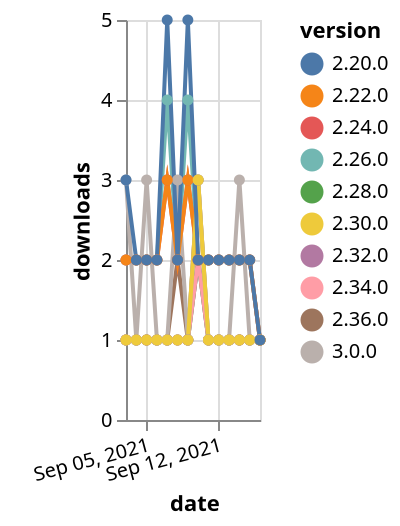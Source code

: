 {"$schema": "https://vega.github.io/schema/vega-lite/v5.json", "description": "A simple bar chart with embedded data.", "data": {"values": [{"date": "2021-09-03", "total": 204, "delta": 1, "version": "2.36.0"}, {"date": "2021-09-04", "total": 205, "delta": 1, "version": "2.36.0"}, {"date": "2021-09-05", "total": 206, "delta": 1, "version": "2.36.0"}, {"date": "2021-09-06", "total": 207, "delta": 1, "version": "2.36.0"}, {"date": "2021-09-07", "total": 208, "delta": 1, "version": "2.36.0"}, {"date": "2021-09-08", "total": 210, "delta": 2, "version": "2.36.0"}, {"date": "2021-09-09", "total": 211, "delta": 1, "version": "2.36.0"}, {"date": "2021-09-10", "total": 214, "delta": 3, "version": "2.36.0"}, {"date": "2021-09-11", "total": 215, "delta": 1, "version": "2.36.0"}, {"date": "2021-09-12", "total": 216, "delta": 1, "version": "2.36.0"}, {"date": "2021-09-13", "total": 217, "delta": 1, "version": "2.36.0"}, {"date": "2021-09-14", "total": 218, "delta": 1, "version": "2.36.0"}, {"date": "2021-09-15", "total": 219, "delta": 1, "version": "2.36.0"}, {"date": "2021-09-16", "total": 220, "delta": 1, "version": "2.36.0"}, {"date": "2021-09-03", "total": 203, "delta": 1, "version": "2.32.0"}, {"date": "2021-09-04", "total": 204, "delta": 1, "version": "2.32.0"}, {"date": "2021-09-05", "total": 205, "delta": 1, "version": "2.32.0"}, {"date": "2021-09-06", "total": 206, "delta": 1, "version": "2.32.0"}, {"date": "2021-09-07", "total": 207, "delta": 1, "version": "2.32.0"}, {"date": "2021-09-08", "total": 208, "delta": 1, "version": "2.32.0"}, {"date": "2021-09-09", "total": 209, "delta": 1, "version": "2.32.0"}, {"date": "2021-09-10", "total": 211, "delta": 2, "version": "2.32.0"}, {"date": "2021-09-11", "total": 212, "delta": 1, "version": "2.32.0"}, {"date": "2021-09-12", "total": 213, "delta": 1, "version": "2.32.0"}, {"date": "2021-09-13", "total": 214, "delta": 1, "version": "2.32.0"}, {"date": "2021-09-14", "total": 215, "delta": 1, "version": "2.32.0"}, {"date": "2021-09-15", "total": 216, "delta": 1, "version": "2.32.0"}, {"date": "2021-09-16", "total": 217, "delta": 1, "version": "2.32.0"}, {"date": "2021-09-03", "total": 272, "delta": 1, "version": "2.28.0"}, {"date": "2021-09-04", "total": 273, "delta": 1, "version": "2.28.0"}, {"date": "2021-09-05", "total": 274, "delta": 1, "version": "2.28.0"}, {"date": "2021-09-06", "total": 275, "delta": 1, "version": "2.28.0"}, {"date": "2021-09-07", "total": 276, "delta": 1, "version": "2.28.0"}, {"date": "2021-09-08", "total": 277, "delta": 1, "version": "2.28.0"}, {"date": "2021-09-09", "total": 278, "delta": 1, "version": "2.28.0"}, {"date": "2021-09-10", "total": 280, "delta": 2, "version": "2.28.0"}, {"date": "2021-09-11", "total": 281, "delta": 1, "version": "2.28.0"}, {"date": "2021-09-12", "total": 282, "delta": 1, "version": "2.28.0"}, {"date": "2021-09-13", "total": 283, "delta": 1, "version": "2.28.0"}, {"date": "2021-09-14", "total": 284, "delta": 1, "version": "2.28.0"}, {"date": "2021-09-15", "total": 285, "delta": 1, "version": "2.28.0"}, {"date": "2021-09-16", "total": 286, "delta": 1, "version": "2.28.0"}, {"date": "2021-09-03", "total": 2506, "delta": 2, "version": "2.26.0"}, {"date": "2021-09-04", "total": 2508, "delta": 2, "version": "2.26.0"}, {"date": "2021-09-05", "total": 2510, "delta": 2, "version": "2.26.0"}, {"date": "2021-09-06", "total": 2512, "delta": 2, "version": "2.26.0"}, {"date": "2021-09-07", "total": 2516, "delta": 4, "version": "2.26.0"}, {"date": "2021-09-08", "total": 2518, "delta": 2, "version": "2.26.0"}, {"date": "2021-09-09", "total": 2522, "delta": 4, "version": "2.26.0"}, {"date": "2021-09-10", "total": 2524, "delta": 2, "version": "2.26.0"}, {"date": "2021-09-11", "total": 2526, "delta": 2, "version": "2.26.0"}, {"date": "2021-09-12", "total": 2528, "delta": 2, "version": "2.26.0"}, {"date": "2021-09-13", "total": 2530, "delta": 2, "version": "2.26.0"}, {"date": "2021-09-14", "total": 2532, "delta": 2, "version": "2.26.0"}, {"date": "2021-09-15", "total": 2534, "delta": 2, "version": "2.26.0"}, {"date": "2021-09-16", "total": 2535, "delta": 1, "version": "2.26.0"}, {"date": "2021-09-03", "total": 174, "delta": 1, "version": "2.34.0"}, {"date": "2021-09-04", "total": 175, "delta": 1, "version": "2.34.0"}, {"date": "2021-09-05", "total": 176, "delta": 1, "version": "2.34.0"}, {"date": "2021-09-06", "total": 177, "delta": 1, "version": "2.34.0"}, {"date": "2021-09-07", "total": 178, "delta": 1, "version": "2.34.0"}, {"date": "2021-09-08", "total": 179, "delta": 1, "version": "2.34.0"}, {"date": "2021-09-09", "total": 180, "delta": 1, "version": "2.34.0"}, {"date": "2021-09-10", "total": 182, "delta": 2, "version": "2.34.0"}, {"date": "2021-09-11", "total": 183, "delta": 1, "version": "2.34.0"}, {"date": "2021-09-12", "total": 184, "delta": 1, "version": "2.34.0"}, {"date": "2021-09-13", "total": 185, "delta": 1, "version": "2.34.0"}, {"date": "2021-09-14", "total": 186, "delta": 1, "version": "2.34.0"}, {"date": "2021-09-15", "total": 187, "delta": 1, "version": "2.34.0"}, {"date": "2021-09-16", "total": 188, "delta": 1, "version": "2.34.0"}, {"date": "2021-09-03", "total": 2628, "delta": 2, "version": "2.24.0"}, {"date": "2021-09-04", "total": 2630, "delta": 2, "version": "2.24.0"}, {"date": "2021-09-05", "total": 2632, "delta": 2, "version": "2.24.0"}, {"date": "2021-09-06", "total": 2634, "delta": 2, "version": "2.24.0"}, {"date": "2021-09-07", "total": 2637, "delta": 3, "version": "2.24.0"}, {"date": "2021-09-08", "total": 2639, "delta": 2, "version": "2.24.0"}, {"date": "2021-09-09", "total": 2642, "delta": 3, "version": "2.24.0"}, {"date": "2021-09-10", "total": 2644, "delta": 2, "version": "2.24.0"}, {"date": "2021-09-11", "total": 2646, "delta": 2, "version": "2.24.0"}, {"date": "2021-09-12", "total": 2648, "delta": 2, "version": "2.24.0"}, {"date": "2021-09-13", "total": 2650, "delta": 2, "version": "2.24.0"}, {"date": "2021-09-14", "total": 2652, "delta": 2, "version": "2.24.0"}, {"date": "2021-09-15", "total": 2654, "delta": 2, "version": "2.24.0"}, {"date": "2021-09-16", "total": 2655, "delta": 1, "version": "2.24.0"}, {"date": "2021-09-03", "total": 138, "delta": 3, "version": "3.0.0"}, {"date": "2021-09-04", "total": 139, "delta": 1, "version": "3.0.0"}, {"date": "2021-09-05", "total": 142, "delta": 3, "version": "3.0.0"}, {"date": "2021-09-06", "total": 143, "delta": 1, "version": "3.0.0"}, {"date": "2021-09-07", "total": 144, "delta": 1, "version": "3.0.0"}, {"date": "2021-09-08", "total": 147, "delta": 3, "version": "3.0.0"}, {"date": "2021-09-09", "total": 148, "delta": 1, "version": "3.0.0"}, {"date": "2021-09-10", "total": 151, "delta": 3, "version": "3.0.0"}, {"date": "2021-09-11", "total": 152, "delta": 1, "version": "3.0.0"}, {"date": "2021-09-12", "total": 153, "delta": 1, "version": "3.0.0"}, {"date": "2021-09-13", "total": 154, "delta": 1, "version": "3.0.0"}, {"date": "2021-09-14", "total": 157, "delta": 3, "version": "3.0.0"}, {"date": "2021-09-15", "total": 158, "delta": 1, "version": "3.0.0"}, {"date": "2021-09-16", "total": 159, "delta": 1, "version": "3.0.0"}, {"date": "2021-09-03", "total": 2605, "delta": 2, "version": "2.22.0"}, {"date": "2021-09-04", "total": 2607, "delta": 2, "version": "2.22.0"}, {"date": "2021-09-05", "total": 2609, "delta": 2, "version": "2.22.0"}, {"date": "2021-09-06", "total": 2611, "delta": 2, "version": "2.22.0"}, {"date": "2021-09-07", "total": 2614, "delta": 3, "version": "2.22.0"}, {"date": "2021-09-08", "total": 2616, "delta": 2, "version": "2.22.0"}, {"date": "2021-09-09", "total": 2619, "delta": 3, "version": "2.22.0"}, {"date": "2021-09-10", "total": 2621, "delta": 2, "version": "2.22.0"}, {"date": "2021-09-11", "total": 2623, "delta": 2, "version": "2.22.0"}, {"date": "2021-09-12", "total": 2625, "delta": 2, "version": "2.22.0"}, {"date": "2021-09-13", "total": 2627, "delta": 2, "version": "2.22.0"}, {"date": "2021-09-14", "total": 2629, "delta": 2, "version": "2.22.0"}, {"date": "2021-09-15", "total": 2631, "delta": 2, "version": "2.22.0"}, {"date": "2021-09-16", "total": 2632, "delta": 1, "version": "2.22.0"}, {"date": "2021-09-03", "total": 365, "delta": 1, "version": "2.30.0"}, {"date": "2021-09-04", "total": 366, "delta": 1, "version": "2.30.0"}, {"date": "2021-09-05", "total": 367, "delta": 1, "version": "2.30.0"}, {"date": "2021-09-06", "total": 368, "delta": 1, "version": "2.30.0"}, {"date": "2021-09-07", "total": 369, "delta": 1, "version": "2.30.0"}, {"date": "2021-09-08", "total": 370, "delta": 1, "version": "2.30.0"}, {"date": "2021-09-09", "total": 371, "delta": 1, "version": "2.30.0"}, {"date": "2021-09-10", "total": 374, "delta": 3, "version": "2.30.0"}, {"date": "2021-09-11", "total": 375, "delta": 1, "version": "2.30.0"}, {"date": "2021-09-12", "total": 376, "delta": 1, "version": "2.30.0"}, {"date": "2021-09-13", "total": 377, "delta": 1, "version": "2.30.0"}, {"date": "2021-09-14", "total": 378, "delta": 1, "version": "2.30.0"}, {"date": "2021-09-15", "total": 379, "delta": 1, "version": "2.30.0"}, {"date": "2021-09-16", "total": 380, "delta": 1, "version": "2.30.0"}, {"date": "2021-09-03", "total": 3654, "delta": 3, "version": "2.20.0"}, {"date": "2021-09-04", "total": 3656, "delta": 2, "version": "2.20.0"}, {"date": "2021-09-05", "total": 3658, "delta": 2, "version": "2.20.0"}, {"date": "2021-09-06", "total": 3660, "delta": 2, "version": "2.20.0"}, {"date": "2021-09-07", "total": 3665, "delta": 5, "version": "2.20.0"}, {"date": "2021-09-08", "total": 3667, "delta": 2, "version": "2.20.0"}, {"date": "2021-09-09", "total": 3672, "delta": 5, "version": "2.20.0"}, {"date": "2021-09-10", "total": 3674, "delta": 2, "version": "2.20.0"}, {"date": "2021-09-11", "total": 3676, "delta": 2, "version": "2.20.0"}, {"date": "2021-09-12", "total": 3678, "delta": 2, "version": "2.20.0"}, {"date": "2021-09-13", "total": 3680, "delta": 2, "version": "2.20.0"}, {"date": "2021-09-14", "total": 3682, "delta": 2, "version": "2.20.0"}, {"date": "2021-09-15", "total": 3684, "delta": 2, "version": "2.20.0"}, {"date": "2021-09-16", "total": 3685, "delta": 1, "version": "2.20.0"}]}, "width": "container", "mark": {"type": "line", "point": {"filled": true}}, "encoding": {"x": {"field": "date", "type": "temporal", "timeUnit": "yearmonthdate", "title": "date", "axis": {"labelAngle": -15}}, "y": {"field": "delta", "type": "quantitative", "title": "downloads"}, "color": {"field": "version", "type": "nominal"}, "tooltip": {"field": "delta"}}}